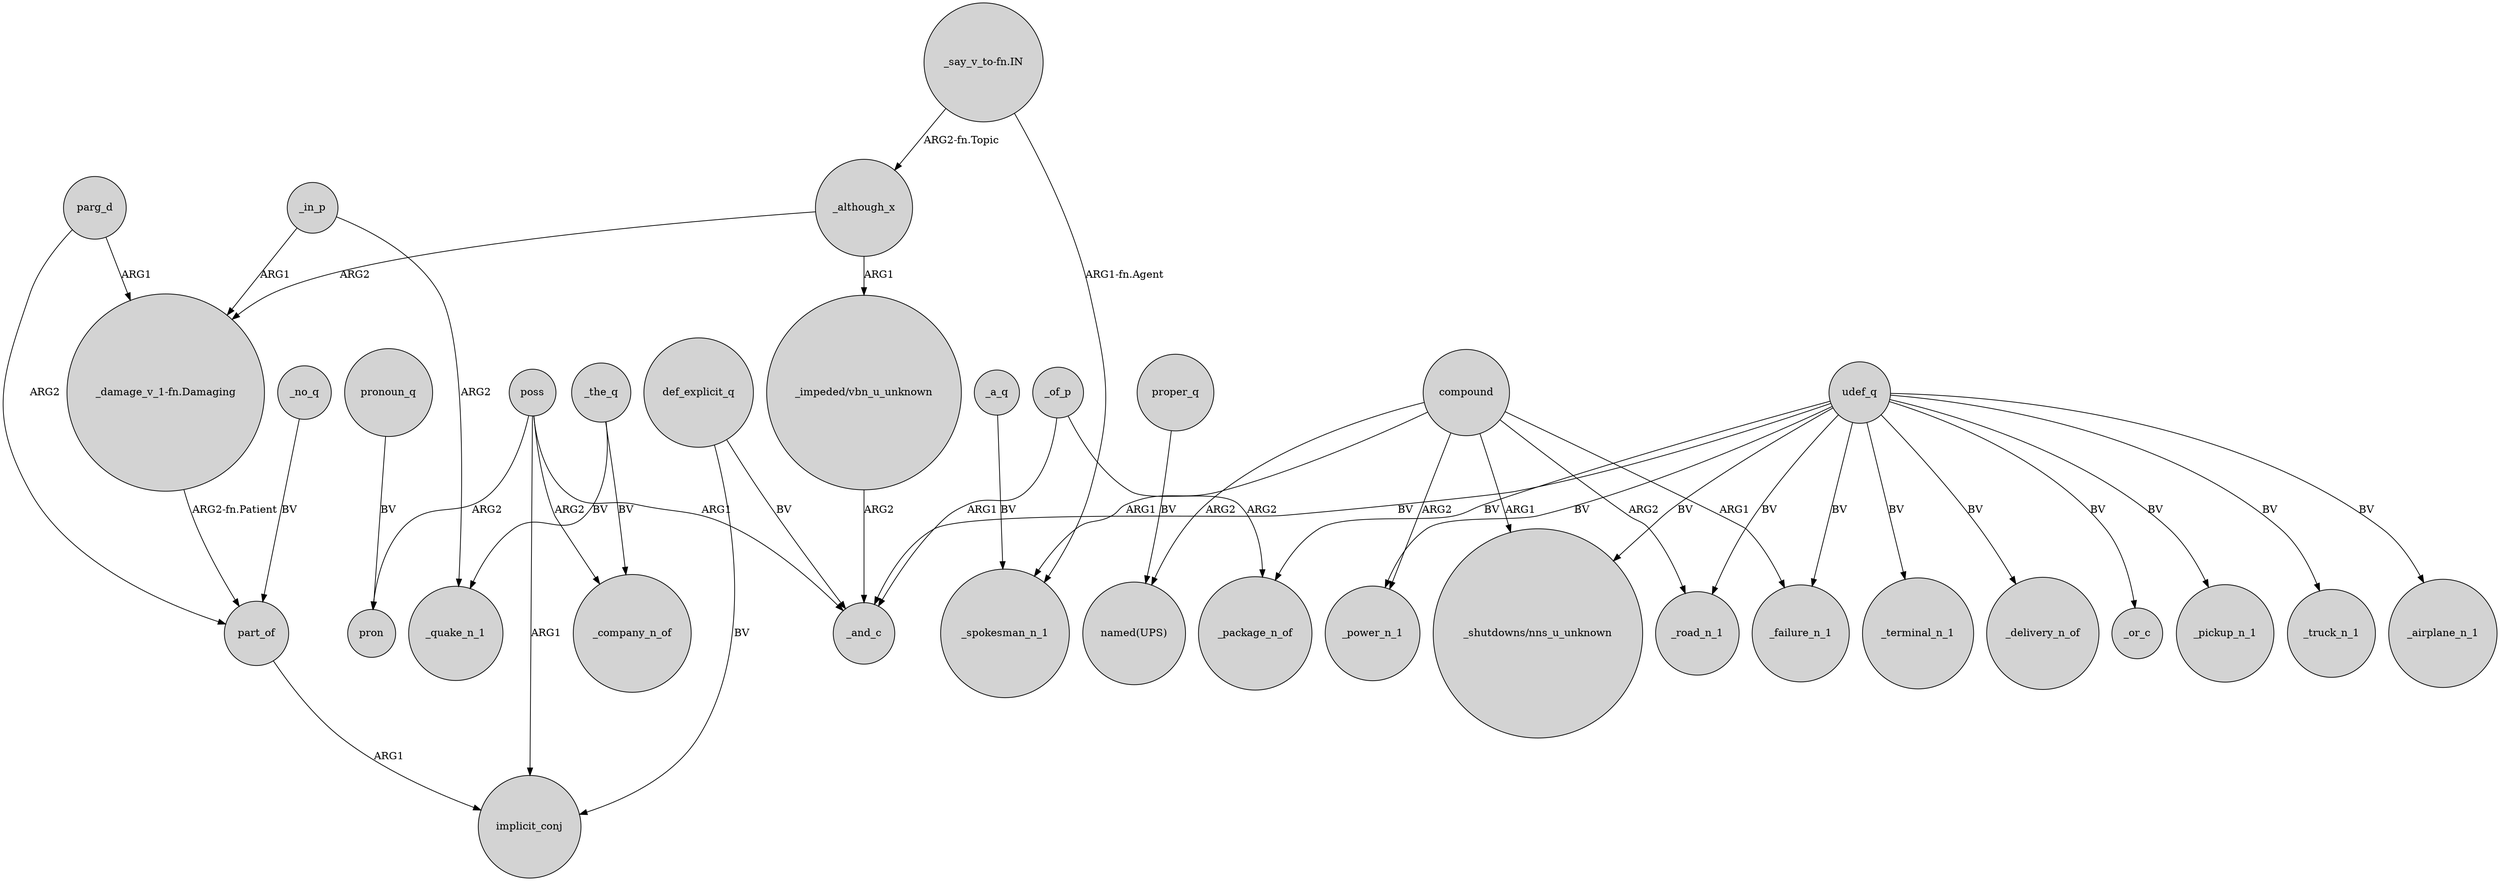 digraph {
	node [shape=circle style=filled]
	_in_p -> "_damage_v_1-fn.Damaging" [label=ARG1]
	"_damage_v_1-fn.Damaging" -> part_of [label="ARG2-fn.Patient"]
	udef_q -> "_shutdowns/nns_u_unknown" [label=BV]
	poss -> pron [label=ARG2]
	poss -> _and_c [label=ARG1]
	_although_x -> "_impeded/vbn_u_unknown" [label=ARG1]
	_the_q -> _quake_n_1 [label=BV]
	def_explicit_q -> _and_c [label=BV]
	udef_q -> _terminal_n_1 [label=BV]
	udef_q -> _delivery_n_of [label=BV]
	_no_q -> part_of [label=BV]
	_of_p -> _package_n_of [label=ARG2]
	def_explicit_q -> implicit_conj [label=BV]
	"_say_v_to-fn.IN" -> _although_x [label="ARG2-fn.Topic"]
	udef_q -> _or_c [label=BV]
	compound -> _road_n_1 [label=ARG2]
	_the_q -> _company_n_of [label=BV]
	parg_d -> "_damage_v_1-fn.Damaging" [label=ARG1]
	"_say_v_to-fn.IN" -> _spokesman_n_1 [label="ARG1-fn.Agent"]
	pronoun_q -> pron [label=BV]
	udef_q -> _pickup_n_1 [label=BV]
	udef_q -> _package_n_of [label=BV]
	udef_q -> _truck_n_1 [label=BV]
	compound -> _spokesman_n_1 [label=ARG1]
	_in_p -> _quake_n_1 [label=ARG2]
	compound -> "named(UPS)" [label=ARG2]
	compound -> _failure_n_1 [label=ARG1]
	udef_q -> _road_n_1 [label=BV]
	compound -> "_shutdowns/nns_u_unknown" [label=ARG1]
	compound -> _power_n_1 [label=ARG2]
	udef_q -> _failure_n_1 [label=BV]
	_of_p -> _and_c [label=ARG1]
	part_of -> implicit_conj [label=ARG1]
	proper_q -> "named(UPS)" [label=BV]
	udef_q -> _airplane_n_1 [label=BV]
	poss -> _company_n_of [label=ARG2]
	_a_q -> _spokesman_n_1 [label=BV]
	poss -> implicit_conj [label=ARG1]
	parg_d -> part_of [label=ARG2]
	udef_q -> _and_c [label=BV]
	udef_q -> _power_n_1 [label=BV]
	"_impeded/vbn_u_unknown" -> _and_c [label=ARG2]
	_although_x -> "_damage_v_1-fn.Damaging" [label=ARG2]
}
